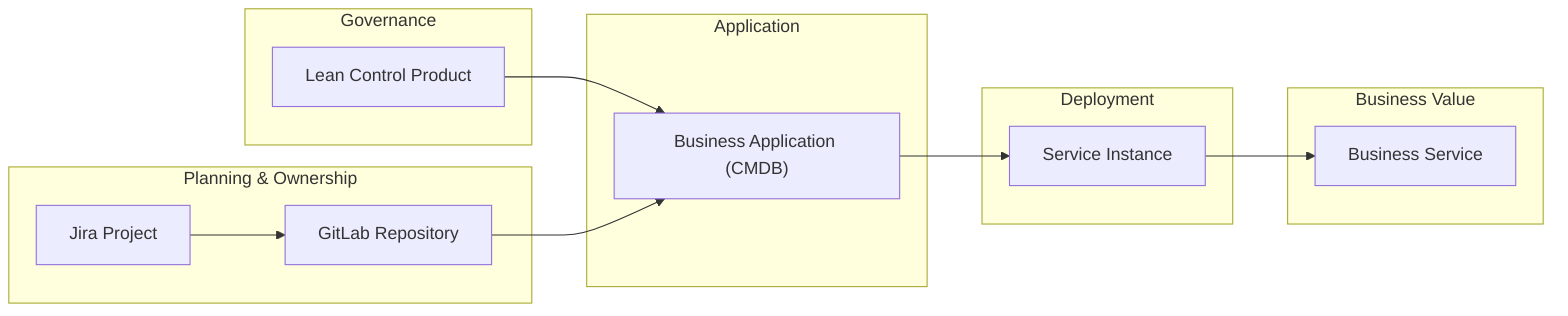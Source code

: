 flowchart LR
    subgraph Governance["Governance"]
        LCP["Lean Control Product"]
    end

    subgraph Planning["Planning & Ownership"]
        Jira["Jira Project"]
        Git["GitLab Repository"]
    end

    subgraph Development["Application"]
        BA["Business Application (CMDB)"]
    end

    subgraph Deployment["Deployment"]
        SI["Service Instance"]
    end

    subgraph Value["Business Value"]
        BS["Business Service"]
    end

    LCP --> BA
    Git --> BA
    Jira --> Git
    BA --> SI
    SI --> BS